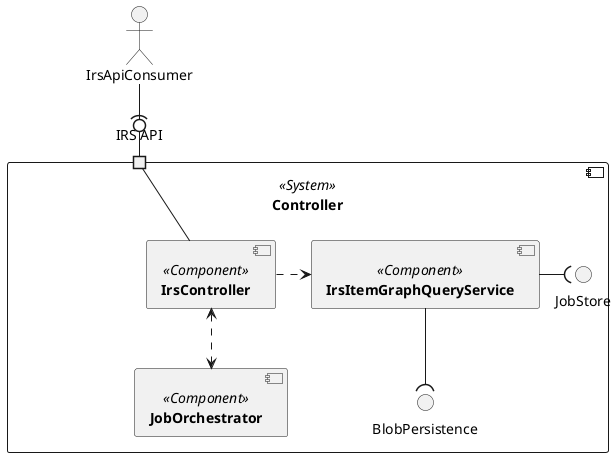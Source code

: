 @startuml
skinparam monochrome true
skinparam shadowing false

 component [**Controller**] <<System>> as Controller {
    component [**IrsController**] <<Component>> as IrsController
    component [**IrsItemGraphQueryService**] <<Component>> as IrsItemGraphQueryService
        port "IRS API" as API_PORT
    component [**JobOrchestrator**] <<Component>> as JobOrchestrator
    interface JobStore
    interface BlobPersistence
    IrsController .>  IrsItemGraphQueryService


    }
    actor IrsApiConsumer
        IrsController <..> JobOrchestrator
        IrsController -up- API_PORT
        IrsApiConsumer -(0- API_PORT
        IrsItemGraphQueryService -( JobStore
        IrsItemGraphQueryService --( BlobPersistence
@enduml